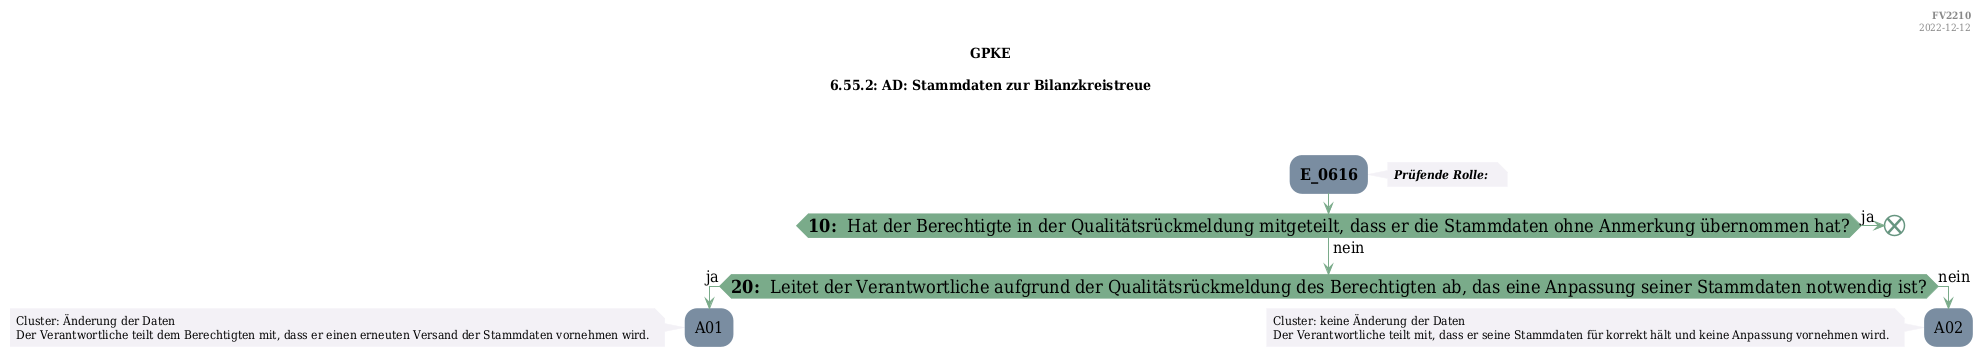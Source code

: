 @startuml
skinparam Shadowing false
skinparam NoteBorderColor #f3f1f6
skinparam NoteBackgroundColor #f3f1f6
skinparam NoteFontSize 12
skinparam ActivityBorderColor none
skinparam ActivityBackgroundColor #7a8da1
skinparam ActivityFontSize 16
skinparam ArrowColor #7aab8a
skinparam ArrowFontSize 16
skinparam ActivityDiamondBackgroundColor #7aab8a
skinparam ActivityDiamondBorderColor #7aab8a
skinparam ActivityDiamondFontSize 18
skinparam defaultFontName DejaVu Serif Condensed
skinparam ActivityEndColor #669580

header
<b>FV2210
2022-12-12
endheader

title
GPKE

6.55.2: AD: Stammdaten zur Bilanzkreistreue



end title
:<b>E_0616</b>;
note right
<b><i>Prüfende Rolle: 
end note

if (<b>10: </b> Hat der Berechtigte in der Qualitätsrückmeldung mitgeteilt, dass er die Stammdaten ohne Anmerkung übernommen hat?) then (ja)
    end
else (nein)
endif
if (<b>20: </b> Leitet der Verantwortliche aufgrund der Qualitätsrückmeldung des Berechtigten ab, das eine Anpassung seiner Stammdaten notwendig ist?) then (ja)
    :A01;
    note left
        Cluster: Änderung der Daten
        Der Verantwortliche teilt dem Berechtigten mit, dass er einen erneuten Versand der Stammdaten vornehmen wird.
    endnote
    kill;
else (nein)
    :A02;
    note left
        Cluster: keine Änderung der Daten
        Der Verantwortliche teilt mit, dass er seine Stammdaten für korrekt hält und keine Anpassung vornehmen wird.
    endnote
    kill;
endif

@enduml
